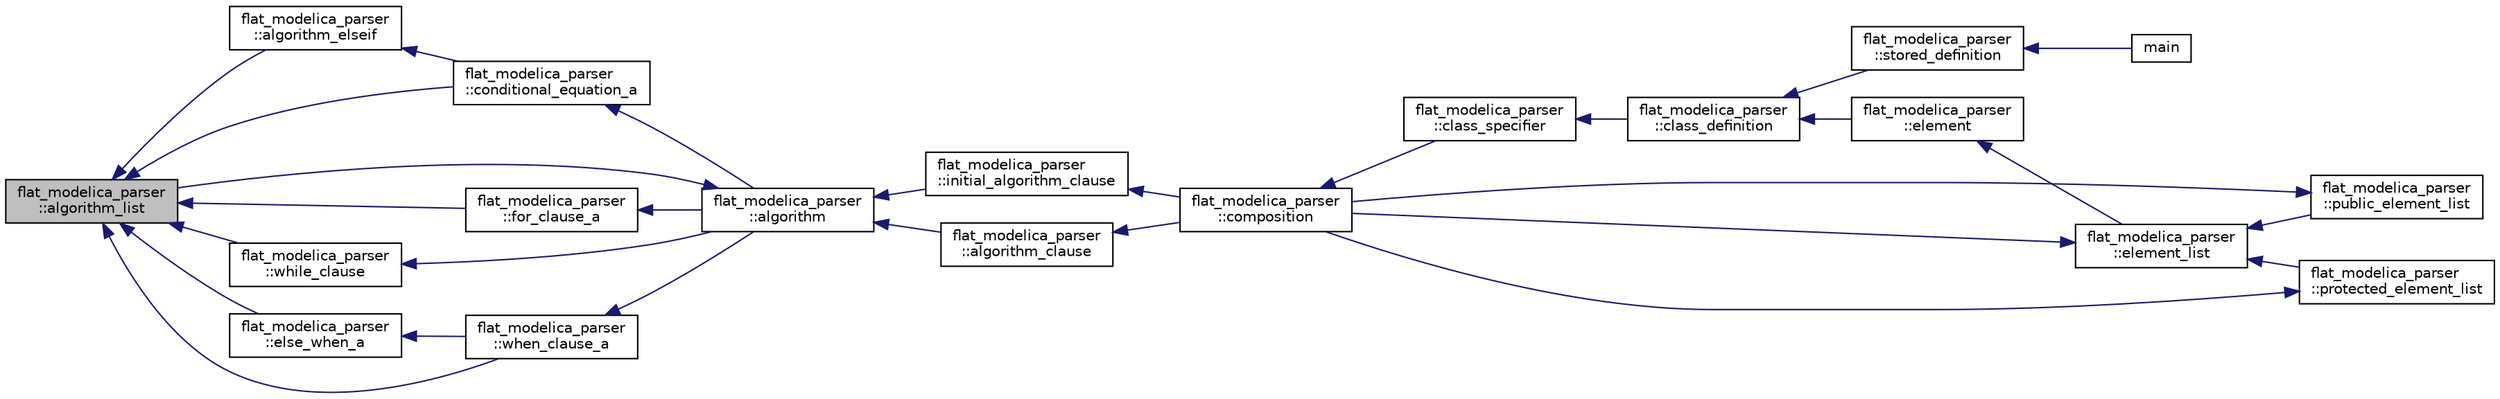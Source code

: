 digraph "flat_modelica_parser::algorithm_list"
{
  edge [fontname="Helvetica",fontsize="10",labelfontname="Helvetica",labelfontsize="10"];
  node [fontname="Helvetica",fontsize="10",shape=record];
  rankdir="LR";
  Node255 [label="flat_modelica_parser\l::algorithm_list",height=0.2,width=0.4,color="black", fillcolor="grey75", style="filled", fontcolor="black"];
  Node255 -> Node256 [dir="back",color="midnightblue",fontsize="10",style="solid",fontname="Helvetica"];
  Node256 [label="flat_modelica_parser\l::conditional_equation_a",height=0.2,width=0.4,color="black", fillcolor="white", style="filled",URL="$d3/d1f/classflat__modelica__parser.html#a2602136424159a7550ecc615145a6288"];
  Node256 -> Node257 [dir="back",color="midnightblue",fontsize="10",style="solid",fontname="Helvetica"];
  Node257 [label="flat_modelica_parser\l::algorithm",height=0.2,width=0.4,color="black", fillcolor="white", style="filled",URL="$d3/d1f/classflat__modelica__parser.html#a9070be82572545c4f02f69a494bba5e7"];
  Node257 -> Node258 [dir="back",color="midnightblue",fontsize="10",style="solid",fontname="Helvetica"];
  Node258 [label="flat_modelica_parser\l::initial_algorithm_clause",height=0.2,width=0.4,color="black", fillcolor="white", style="filled",URL="$d3/d1f/classflat__modelica__parser.html#ae5e8b60fc8de6821d45a7b1092c7e081"];
  Node258 -> Node259 [dir="back",color="midnightblue",fontsize="10",style="solid",fontname="Helvetica"];
  Node259 [label="flat_modelica_parser\l::composition",height=0.2,width=0.4,color="black", fillcolor="white", style="filled",URL="$d3/d1f/classflat__modelica__parser.html#a2501f477f2faf6b6fccebbc1f42645c4"];
  Node259 -> Node260 [dir="back",color="midnightblue",fontsize="10",style="solid",fontname="Helvetica"];
  Node260 [label="flat_modelica_parser\l::class_specifier",height=0.2,width=0.4,color="black", fillcolor="white", style="filled",URL="$d3/d1f/classflat__modelica__parser.html#a3f84c213222246748b920c694e5901f5"];
  Node260 -> Node261 [dir="back",color="midnightblue",fontsize="10",style="solid",fontname="Helvetica"];
  Node261 [label="flat_modelica_parser\l::class_definition",height=0.2,width=0.4,color="black", fillcolor="white", style="filled",URL="$d3/d1f/classflat__modelica__parser.html#a9f1df8b8a0739ffcbbed9510d7fe6b8a"];
  Node261 -> Node262 [dir="back",color="midnightblue",fontsize="10",style="solid",fontname="Helvetica"];
  Node262 [label="flat_modelica_parser\l::stored_definition",height=0.2,width=0.4,color="black", fillcolor="white", style="filled",URL="$d3/d1f/classflat__modelica__parser.html#aa95bcbb8a14a1c88f7234ce7e6d5cfb1"];
  Node262 -> Node263 [dir="back",color="midnightblue",fontsize="10",style="solid",fontname="Helvetica"];
  Node263 [label="main",height=0.2,width=0.4,color="black", fillcolor="white", style="filled",URL="$d7/d3c/tools_2xml_2flatmodelicaxml_2test_8cpp.html#a3c04138a5bfe5d72780bb7e82a18e627"];
  Node261 -> Node264 [dir="back",color="midnightblue",fontsize="10",style="solid",fontname="Helvetica"];
  Node264 [label="flat_modelica_parser\l::element",height=0.2,width=0.4,color="black", fillcolor="white", style="filled",URL="$d3/d1f/classflat__modelica__parser.html#a4aead98ef742685afccccc6e865248a7"];
  Node264 -> Node265 [dir="back",color="midnightblue",fontsize="10",style="solid",fontname="Helvetica"];
  Node265 [label="flat_modelica_parser\l::element_list",height=0.2,width=0.4,color="black", fillcolor="white", style="filled",URL="$d3/d1f/classflat__modelica__parser.html#a16b9bdf942f4a225dc71a78329edfa87"];
  Node265 -> Node259 [dir="back",color="midnightblue",fontsize="10",style="solid",fontname="Helvetica"];
  Node265 -> Node266 [dir="back",color="midnightblue",fontsize="10",style="solid",fontname="Helvetica"];
  Node266 [label="flat_modelica_parser\l::public_element_list",height=0.2,width=0.4,color="black", fillcolor="white", style="filled",URL="$d3/d1f/classflat__modelica__parser.html#a7465b558a8f69dea3c0355725f04bd38"];
  Node266 -> Node259 [dir="back",color="midnightblue",fontsize="10",style="solid",fontname="Helvetica"];
  Node265 -> Node267 [dir="back",color="midnightblue",fontsize="10",style="solid",fontname="Helvetica"];
  Node267 [label="flat_modelica_parser\l::protected_element_list",height=0.2,width=0.4,color="black", fillcolor="white", style="filled",URL="$d3/d1f/classflat__modelica__parser.html#afada8342edf19fddff81826dfc422e73"];
  Node267 -> Node259 [dir="back",color="midnightblue",fontsize="10",style="solid",fontname="Helvetica"];
  Node257 -> Node268 [dir="back",color="midnightblue",fontsize="10",style="solid",fontname="Helvetica"];
  Node268 [label="flat_modelica_parser\l::algorithm_clause",height=0.2,width=0.4,color="black", fillcolor="white", style="filled",URL="$d3/d1f/classflat__modelica__parser.html#ab3364709611da0235acfe39df030b674"];
  Node268 -> Node259 [dir="back",color="midnightblue",fontsize="10",style="solid",fontname="Helvetica"];
  Node257 -> Node255 [dir="back",color="midnightblue",fontsize="10",style="solid",fontname="Helvetica"];
  Node255 -> Node269 [dir="back",color="midnightblue",fontsize="10",style="solid",fontname="Helvetica"];
  Node269 [label="flat_modelica_parser\l::for_clause_a",height=0.2,width=0.4,color="black", fillcolor="white", style="filled",URL="$d3/d1f/classflat__modelica__parser.html#a698269ce15ea1247657c7dd9a5a60e1b"];
  Node269 -> Node257 [dir="back",color="midnightblue",fontsize="10",style="solid",fontname="Helvetica"];
  Node255 -> Node270 [dir="back",color="midnightblue",fontsize="10",style="solid",fontname="Helvetica"];
  Node270 [label="flat_modelica_parser\l::while_clause",height=0.2,width=0.4,color="black", fillcolor="white", style="filled",URL="$d3/d1f/classflat__modelica__parser.html#a95d15eaea27582e0f25b7ab9fafb699f"];
  Node270 -> Node257 [dir="back",color="midnightblue",fontsize="10",style="solid",fontname="Helvetica"];
  Node255 -> Node271 [dir="back",color="midnightblue",fontsize="10",style="solid",fontname="Helvetica"];
  Node271 [label="flat_modelica_parser\l::when_clause_a",height=0.2,width=0.4,color="black", fillcolor="white", style="filled",URL="$d3/d1f/classflat__modelica__parser.html#a6be53924c81a9a284b3fe6f026050a0e"];
  Node271 -> Node257 [dir="back",color="midnightblue",fontsize="10",style="solid",fontname="Helvetica"];
  Node255 -> Node272 [dir="back",color="midnightblue",fontsize="10",style="solid",fontname="Helvetica"];
  Node272 [label="flat_modelica_parser\l::algorithm_elseif",height=0.2,width=0.4,color="black", fillcolor="white", style="filled",URL="$d3/d1f/classflat__modelica__parser.html#a3456253b3575cc9f216dcbffe63bc60a"];
  Node272 -> Node256 [dir="back",color="midnightblue",fontsize="10",style="solid",fontname="Helvetica"];
  Node255 -> Node273 [dir="back",color="midnightblue",fontsize="10",style="solid",fontname="Helvetica"];
  Node273 [label="flat_modelica_parser\l::else_when_a",height=0.2,width=0.4,color="black", fillcolor="white", style="filled",URL="$d3/d1f/classflat__modelica__parser.html#aaf5cdf7d885fb99a89c1a97974181aeb"];
  Node273 -> Node271 [dir="back",color="midnightblue",fontsize="10",style="solid",fontname="Helvetica"];
}
